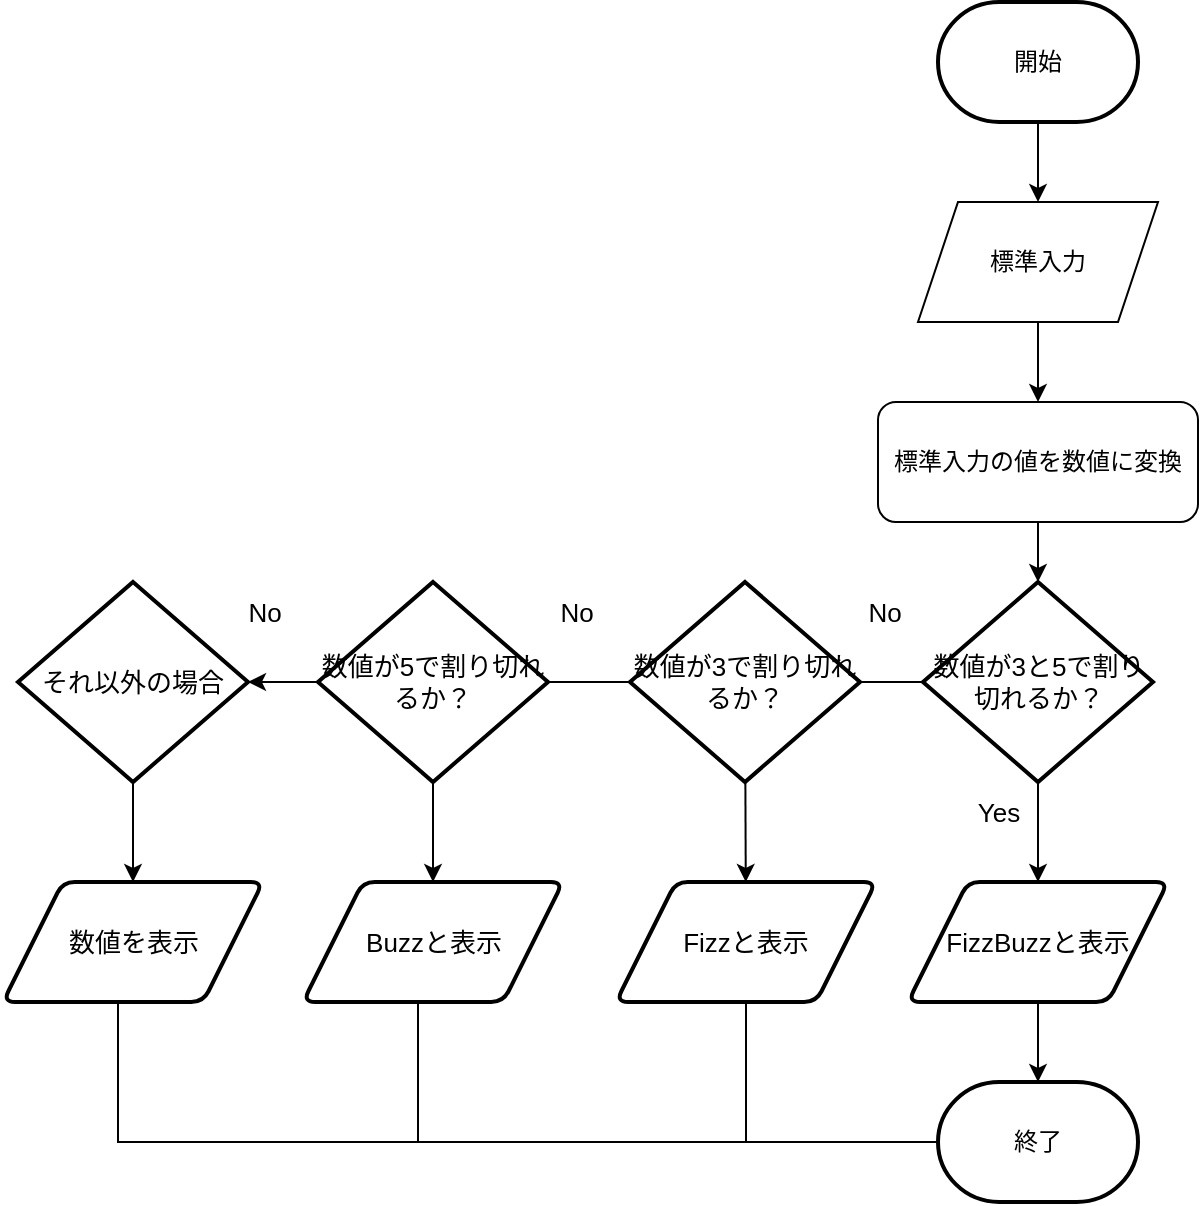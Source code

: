 <mxfile version="20.8.23" type="github">
  <diagram id="C5RBs43oDa-KdzZeNtuy" name="Page-1">
    <mxGraphModel dx="1434" dy="802" grid="1" gridSize="10" guides="1" tooltips="1" connect="1" arrows="1" fold="1" page="1" pageScale="1" pageWidth="827" pageHeight="1169" math="0" shadow="0">
      <root>
        <mxCell id="WIyWlLk6GJQsqaUBKTNV-0" />
        <mxCell id="WIyWlLk6GJQsqaUBKTNV-1" parent="WIyWlLk6GJQsqaUBKTNV-0" />
        <mxCell id="eXpAeUzmFyCVGPV5HzQb-4" value="" style="edgeStyle=orthogonalEdgeStyle;rounded=0;orthogonalLoop=1;jettySize=auto;html=1;" edge="1" parent="WIyWlLk6GJQsqaUBKTNV-1" source="eXpAeUzmFyCVGPV5HzQb-2" target="eXpAeUzmFyCVGPV5HzQb-3">
          <mxGeometry relative="1" as="geometry" />
        </mxCell>
        <mxCell id="eXpAeUzmFyCVGPV5HzQb-2" value="開始" style="strokeWidth=2;html=1;shape=mxgraph.flowchart.terminator;whiteSpace=wrap;" vertex="1" parent="WIyWlLk6GJQsqaUBKTNV-1">
          <mxGeometry x="510" y="60" width="100" height="60" as="geometry" />
        </mxCell>
        <mxCell id="eXpAeUzmFyCVGPV5HzQb-11" value="" style="rounded=0;orthogonalLoop=1;jettySize=auto;html=1;strokeColor=default;" edge="1" parent="WIyWlLk6GJQsqaUBKTNV-1" source="eXpAeUzmFyCVGPV5HzQb-3">
          <mxGeometry relative="1" as="geometry">
            <mxPoint x="560" y="210" as="targetPoint" />
          </mxGeometry>
        </mxCell>
        <mxCell id="eXpAeUzmFyCVGPV5HzQb-14" value="" style="edgeStyle=none;rounded=0;orthogonalLoop=1;jettySize=auto;html=1;strokeColor=default;" edge="1" parent="WIyWlLk6GJQsqaUBKTNV-1" source="eXpAeUzmFyCVGPV5HzQb-3" target="eXpAeUzmFyCVGPV5HzQb-5">
          <mxGeometry relative="1" as="geometry" />
        </mxCell>
        <mxCell id="eXpAeUzmFyCVGPV5HzQb-3" value="標準入力" style="shape=parallelogram;perimeter=parallelogramPerimeter;whiteSpace=wrap;html=1;fixedSize=1;" vertex="1" parent="WIyWlLk6GJQsqaUBKTNV-1">
          <mxGeometry x="500" y="160" width="120" height="60" as="geometry" />
        </mxCell>
        <mxCell id="eXpAeUzmFyCVGPV5HzQb-26" value="" style="edgeStyle=none;rounded=0;orthogonalLoop=1;jettySize=auto;html=1;strokeColor=default;fontSize=13;" edge="1" parent="WIyWlLk6GJQsqaUBKTNV-1" source="eXpAeUzmFyCVGPV5HzQb-5" target="eXpAeUzmFyCVGPV5HzQb-15">
          <mxGeometry relative="1" as="geometry" />
        </mxCell>
        <mxCell id="eXpAeUzmFyCVGPV5HzQb-5" value="標準入力の値を数値に変換" style="rounded=1;whiteSpace=wrap;html=1;" vertex="1" parent="WIyWlLk6GJQsqaUBKTNV-1">
          <mxGeometry x="480" y="260" width="160" height="60" as="geometry" />
        </mxCell>
        <mxCell id="eXpAeUzmFyCVGPV5HzQb-18" value="" style="edgeStyle=none;rounded=0;orthogonalLoop=1;jettySize=auto;html=1;strokeColor=default;fontSize=13;" edge="1" parent="WIyWlLk6GJQsqaUBKTNV-1" source="eXpAeUzmFyCVGPV5HzQb-15" target="eXpAeUzmFyCVGPV5HzQb-17">
          <mxGeometry relative="1" as="geometry" />
        </mxCell>
        <mxCell id="eXpAeUzmFyCVGPV5HzQb-30" style="edgeStyle=none;rounded=0;orthogonalLoop=1;jettySize=auto;html=1;exitX=0;exitY=0.5;exitDx=0;exitDy=0;exitPerimeter=0;strokeColor=default;fontSize=13;" edge="1" parent="WIyWlLk6GJQsqaUBKTNV-1" source="eXpAeUzmFyCVGPV5HzQb-15" target="eXpAeUzmFyCVGPV5HzQb-29">
          <mxGeometry relative="1" as="geometry" />
        </mxCell>
        <mxCell id="eXpAeUzmFyCVGPV5HzQb-15" value="&lt;font style=&quot;font-size: 13px;&quot;&gt;数値が3と5で割り切れるか？&lt;/font&gt;" style="strokeWidth=2;html=1;shape=mxgraph.flowchart.decision;whiteSpace=wrap;" vertex="1" parent="WIyWlLk6GJQsqaUBKTNV-1">
          <mxGeometry x="502.5" y="350" width="115" height="100" as="geometry" />
        </mxCell>
        <mxCell id="eXpAeUzmFyCVGPV5HzQb-25" value="" style="edgeStyle=none;rounded=0;orthogonalLoop=1;jettySize=auto;html=1;strokeColor=default;fontSize=13;" edge="1" parent="WIyWlLk6GJQsqaUBKTNV-1" source="eXpAeUzmFyCVGPV5HzQb-17" target="eXpAeUzmFyCVGPV5HzQb-24">
          <mxGeometry relative="1" as="geometry" />
        </mxCell>
        <mxCell id="eXpAeUzmFyCVGPV5HzQb-17" value="FizzBuzzと表示" style="shape=parallelogram;html=1;strokeWidth=2;perimeter=parallelogramPerimeter;whiteSpace=wrap;rounded=1;arcSize=12;size=0.23;fontSize=13;" vertex="1" parent="WIyWlLk6GJQsqaUBKTNV-1">
          <mxGeometry x="495" y="500" width="130" height="60" as="geometry" />
        </mxCell>
        <mxCell id="eXpAeUzmFyCVGPV5HzQb-19" value="Yes" style="text;html=1;align=center;verticalAlign=middle;resizable=0;points=[];autosize=1;strokeColor=none;fillColor=none;fontSize=13;" vertex="1" parent="WIyWlLk6GJQsqaUBKTNV-1">
          <mxGeometry x="520" y="450" width="40" height="30" as="geometry" />
        </mxCell>
        <mxCell id="eXpAeUzmFyCVGPV5HzQb-24" value="終了" style="strokeWidth=2;html=1;shape=mxgraph.flowchart.terminator;whiteSpace=wrap;" vertex="1" parent="WIyWlLk6GJQsqaUBKTNV-1">
          <mxGeometry x="510" y="600" width="100" height="60" as="geometry" />
        </mxCell>
        <mxCell id="eXpAeUzmFyCVGPV5HzQb-36" value="" style="edgeStyle=none;rounded=0;orthogonalLoop=1;jettySize=auto;html=1;strokeColor=default;fontSize=13;" edge="1" parent="WIyWlLk6GJQsqaUBKTNV-1" source="eXpAeUzmFyCVGPV5HzQb-27" target="eXpAeUzmFyCVGPV5HzQb-31">
          <mxGeometry relative="1" as="geometry" />
        </mxCell>
        <mxCell id="eXpAeUzmFyCVGPV5HzQb-27" value="&lt;font style=&quot;font-size: 13px;&quot;&gt;数値が3で割り切れるか？&lt;/font&gt;" style="strokeWidth=2;html=1;shape=mxgraph.flowchart.decision;whiteSpace=wrap;" vertex="1" parent="WIyWlLk6GJQsqaUBKTNV-1">
          <mxGeometry x="356" y="350" width="115" height="100" as="geometry" />
        </mxCell>
        <mxCell id="eXpAeUzmFyCVGPV5HzQb-35" value="" style="edgeStyle=none;rounded=0;orthogonalLoop=1;jettySize=auto;html=1;strokeColor=default;fontSize=13;" edge="1" parent="WIyWlLk6GJQsqaUBKTNV-1" source="eXpAeUzmFyCVGPV5HzQb-28" target="eXpAeUzmFyCVGPV5HzQb-32">
          <mxGeometry relative="1" as="geometry" />
        </mxCell>
        <mxCell id="eXpAeUzmFyCVGPV5HzQb-28" value="&lt;font style=&quot;font-size: 13px;&quot;&gt;数値が5で割り切れるか？&lt;/font&gt;" style="strokeWidth=2;html=1;shape=mxgraph.flowchart.decision;whiteSpace=wrap;" vertex="1" parent="WIyWlLk6GJQsqaUBKTNV-1">
          <mxGeometry x="200" y="350" width="115" height="100" as="geometry" />
        </mxCell>
        <mxCell id="eXpAeUzmFyCVGPV5HzQb-34" value="" style="edgeStyle=none;rounded=0;orthogonalLoop=1;jettySize=auto;html=1;strokeColor=default;fontSize=13;" edge="1" parent="WIyWlLk6GJQsqaUBKTNV-1" source="eXpAeUzmFyCVGPV5HzQb-29" target="eXpAeUzmFyCVGPV5HzQb-33">
          <mxGeometry relative="1" as="geometry" />
        </mxCell>
        <mxCell id="eXpAeUzmFyCVGPV5HzQb-29" value="&lt;span style=&quot;font-size: 13px;&quot;&gt;それ以外の場合&lt;/span&gt;" style="strokeWidth=2;html=1;shape=mxgraph.flowchart.decision;whiteSpace=wrap;" vertex="1" parent="WIyWlLk6GJQsqaUBKTNV-1">
          <mxGeometry x="50" y="350" width="115" height="100" as="geometry" />
        </mxCell>
        <mxCell id="eXpAeUzmFyCVGPV5HzQb-31" value="Fizzと表示" style="shape=parallelogram;html=1;strokeWidth=2;perimeter=parallelogramPerimeter;whiteSpace=wrap;rounded=1;arcSize=12;size=0.23;fontSize=13;" vertex="1" parent="WIyWlLk6GJQsqaUBKTNV-1">
          <mxGeometry x="349" y="500" width="130" height="60" as="geometry" />
        </mxCell>
        <mxCell id="eXpAeUzmFyCVGPV5HzQb-32" value="Buzzと表示" style="shape=parallelogram;html=1;strokeWidth=2;perimeter=parallelogramPerimeter;whiteSpace=wrap;rounded=1;arcSize=12;size=0.23;fontSize=13;" vertex="1" parent="WIyWlLk6GJQsqaUBKTNV-1">
          <mxGeometry x="192.5" y="500" width="130" height="60" as="geometry" />
        </mxCell>
        <mxCell id="eXpAeUzmFyCVGPV5HzQb-33" value="数値を表示" style="shape=parallelogram;html=1;strokeWidth=2;perimeter=parallelogramPerimeter;whiteSpace=wrap;rounded=1;arcSize=12;size=0.23;fontSize=13;" vertex="1" parent="WIyWlLk6GJQsqaUBKTNV-1">
          <mxGeometry x="42.5" y="500" width="130" height="60" as="geometry" />
        </mxCell>
        <mxCell id="eXpAeUzmFyCVGPV5HzQb-39" value="" style="endArrow=none;html=1;rounded=0;strokeColor=default;fontSize=13;exitX=0;exitY=0.5;exitDx=0;exitDy=0;exitPerimeter=0;" edge="1" parent="WIyWlLk6GJQsqaUBKTNV-1" source="eXpAeUzmFyCVGPV5HzQb-24">
          <mxGeometry width="50" height="50" relative="1" as="geometry">
            <mxPoint x="100" y="630" as="sourcePoint" />
            <mxPoint x="100" y="560" as="targetPoint" />
            <Array as="points">
              <mxPoint x="100" y="630" />
            </Array>
          </mxGeometry>
        </mxCell>
        <mxCell id="eXpAeUzmFyCVGPV5HzQb-41" value="" style="endArrow=none;html=1;rounded=0;strokeColor=default;fontSize=13;" edge="1" parent="WIyWlLk6GJQsqaUBKTNV-1">
          <mxGeometry width="50" height="50" relative="1" as="geometry">
            <mxPoint x="250" y="630" as="sourcePoint" />
            <mxPoint x="250" y="560" as="targetPoint" />
          </mxGeometry>
        </mxCell>
        <mxCell id="eXpAeUzmFyCVGPV5HzQb-45" value="" style="endArrow=none;html=1;rounded=0;strokeColor=default;fontSize=13;entryX=0.5;entryY=1;entryDx=0;entryDy=0;" edge="1" parent="WIyWlLk6GJQsqaUBKTNV-1" target="eXpAeUzmFyCVGPV5HzQb-31">
          <mxGeometry width="50" height="50" relative="1" as="geometry">
            <mxPoint x="414" y="630" as="sourcePoint" />
            <mxPoint x="420" y="570" as="targetPoint" />
          </mxGeometry>
        </mxCell>
        <mxCell id="eXpAeUzmFyCVGPV5HzQb-46" value="No" style="text;html=1;align=center;verticalAlign=middle;resizable=0;points=[];autosize=1;strokeColor=none;fillColor=none;fontSize=13;" vertex="1" parent="WIyWlLk6GJQsqaUBKTNV-1">
          <mxGeometry x="462.5" y="350" width="40" height="30" as="geometry" />
        </mxCell>
        <mxCell id="eXpAeUzmFyCVGPV5HzQb-47" value="No" style="text;html=1;align=center;verticalAlign=middle;resizable=0;points=[];autosize=1;strokeColor=none;fillColor=none;fontSize=13;" vertex="1" parent="WIyWlLk6GJQsqaUBKTNV-1">
          <mxGeometry x="309" y="350" width="40" height="30" as="geometry" />
        </mxCell>
        <mxCell id="eXpAeUzmFyCVGPV5HzQb-48" value="No" style="text;html=1;align=center;verticalAlign=middle;resizable=0;points=[];autosize=1;strokeColor=none;fillColor=none;fontSize=13;" vertex="1" parent="WIyWlLk6GJQsqaUBKTNV-1">
          <mxGeometry x="152.5" y="350" width="40" height="30" as="geometry" />
        </mxCell>
      </root>
    </mxGraphModel>
  </diagram>
</mxfile>
